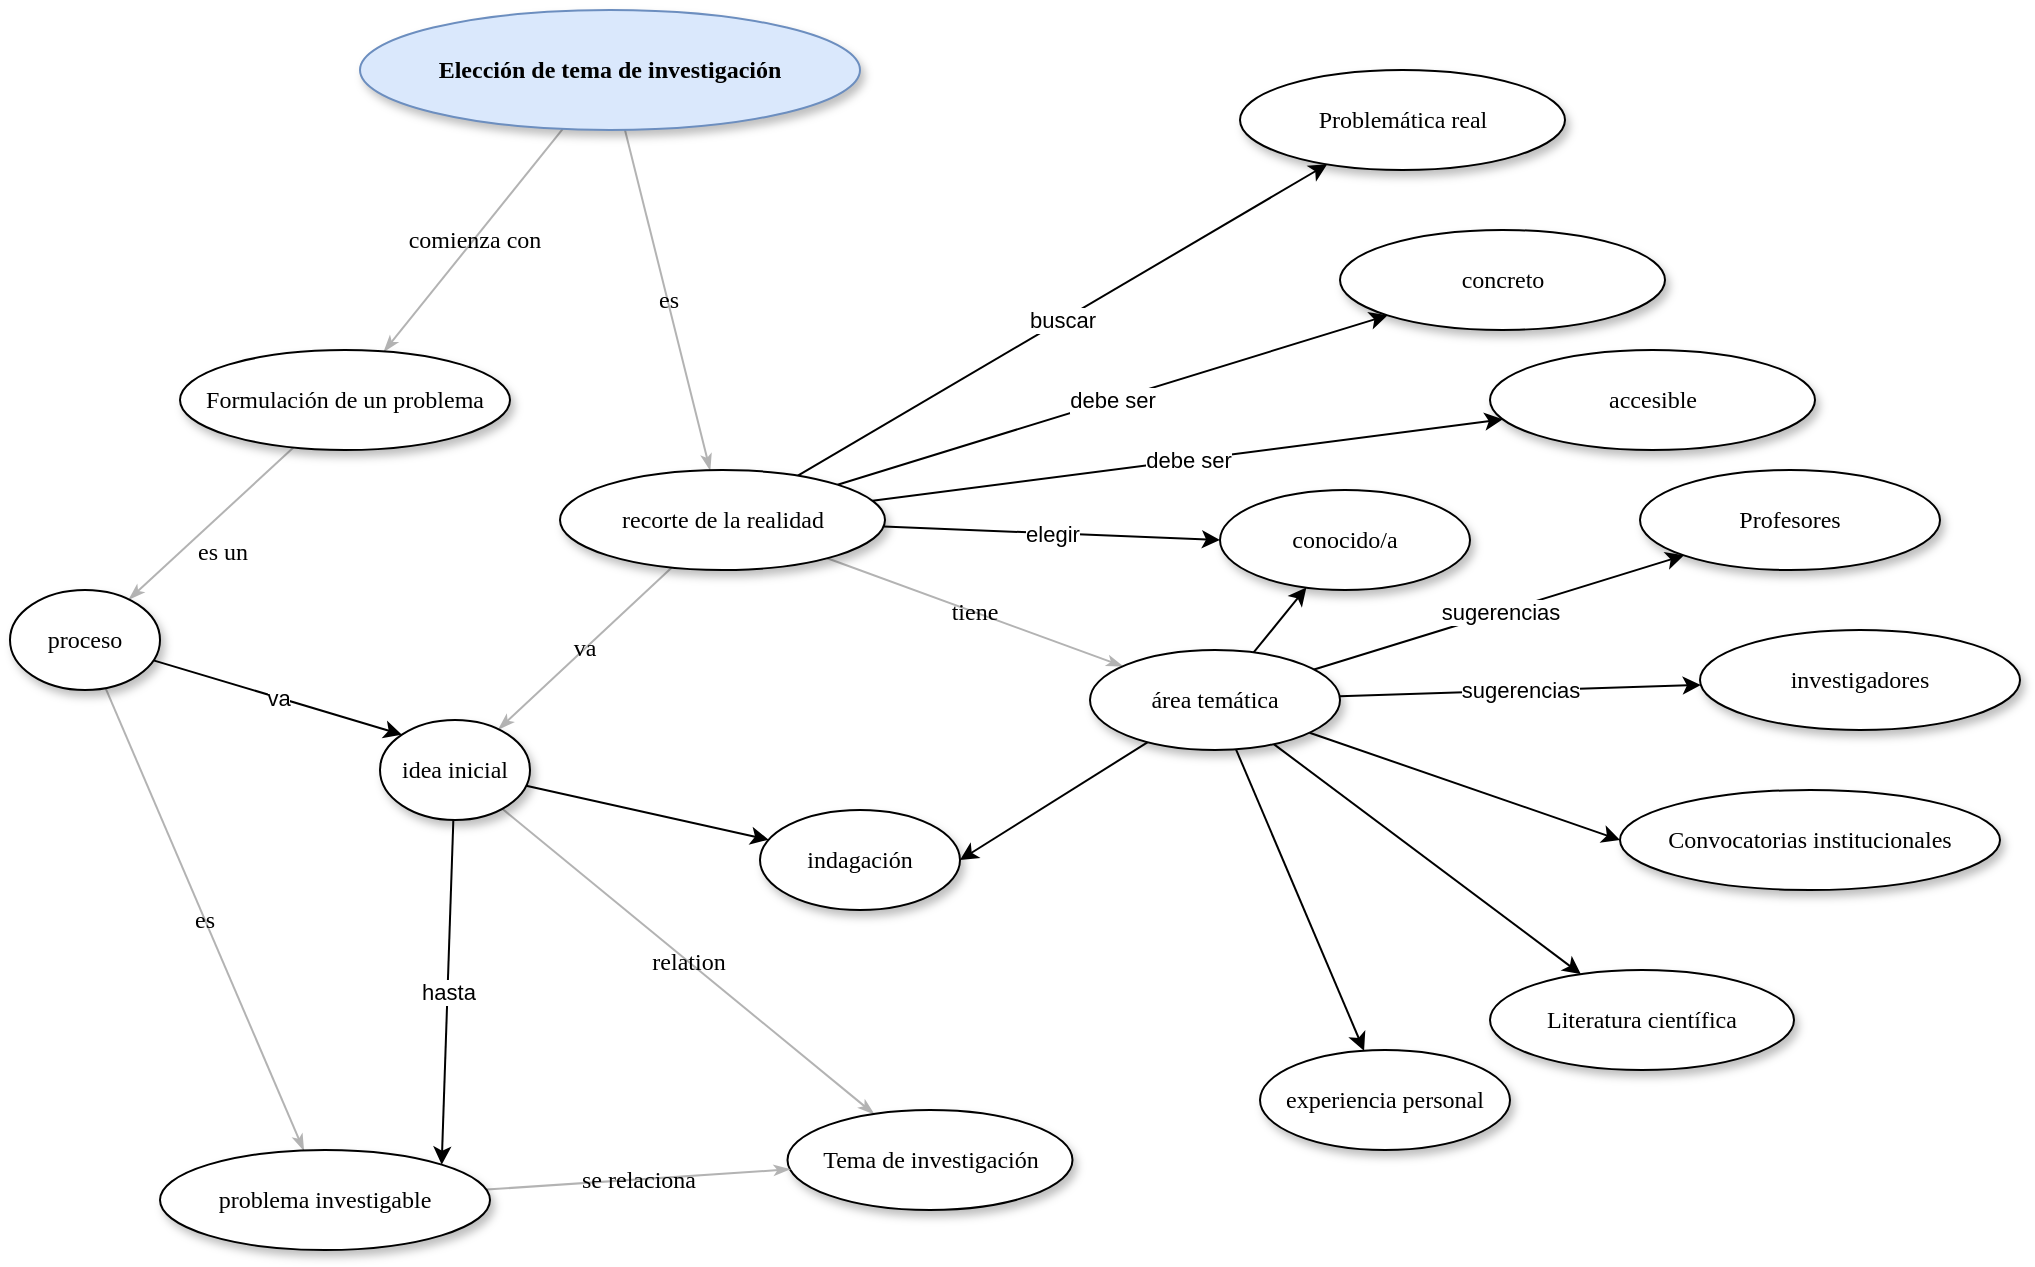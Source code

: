 <mxfile version="20.7.4" type="github">
  <diagram name="Page-1" id="42789a77-a242-8287-6e28-9cd8cfd52e62">
    <mxGraphModel dx="2074" dy="769" grid="1" gridSize="10" guides="1" tooltips="1" connect="1" arrows="1" fold="1" page="1" pageScale="1" pageWidth="1100" pageHeight="850" background="none" math="0" shadow="0">
      <root>
        <mxCell id="0" />
        <mxCell id="1" parent="0" />
        <mxCell id="1ea317790d2ca983-12" value="es" style="edgeStyle=none;rounded=1;html=1;labelBackgroundColor=none;startArrow=none;startFill=0;startSize=5;endArrow=classicThin;endFill=1;endSize=5;jettySize=auto;orthogonalLoop=1;strokeColor=#B3B3B3;strokeWidth=1;fontFamily=Verdana;fontSize=12" parent="1" source="1ea317790d2ca983-1" target="1ea317790d2ca983-2" edge="1">
          <mxGeometry relative="1" as="geometry" />
        </mxCell>
        <mxCell id="1ea317790d2ca983-13" value="comienza con" style="edgeStyle=none;rounded=1;html=1;labelBackgroundColor=none;startArrow=none;startFill=0;startSize=5;endArrow=classicThin;endFill=1;endSize=5;jettySize=auto;orthogonalLoop=1;strokeColor=#B3B3B3;strokeWidth=1;fontFamily=Verdana;fontSize=12" parent="1" source="1ea317790d2ca983-1" target="1ea317790d2ca983-9" edge="1">
          <mxGeometry relative="1" as="geometry" />
        </mxCell>
        <mxCell id="1ea317790d2ca983-1" value="&lt;b&gt;Elección de tema de investigación&lt;/b&gt;" style="ellipse;whiteSpace=wrap;html=1;rounded=0;shadow=1;comic=0;labelBackgroundColor=none;strokeWidth=1;fontFamily=Verdana;fontSize=12;align=center;fillColor=#dae8fc;strokeColor=#6c8ebf;" parent="1" vertex="1">
          <mxGeometry x="210" y="20" width="250" height="60" as="geometry" />
        </mxCell>
        <mxCell id="1ea317790d2ca983-21" value="va" style="edgeStyle=none;rounded=1;html=1;labelBackgroundColor=none;startArrow=none;startFill=0;startSize=5;endArrow=classicThin;endFill=1;endSize=5;jettySize=auto;orthogonalLoop=1;strokeColor=#B3B3B3;strokeWidth=1;fontFamily=Verdana;fontSize=12" parent="1" source="1ea317790d2ca983-2" target="1ea317790d2ca983-7" edge="1">
          <mxGeometry relative="1" as="geometry" />
        </mxCell>
        <mxCell id="1ea317790d2ca983-22" value="tiene" style="edgeStyle=none;rounded=1;html=1;labelBackgroundColor=none;startArrow=none;startFill=0;startSize=5;endArrow=classicThin;endFill=1;endSize=5;jettySize=auto;orthogonalLoop=1;strokeColor=#B3B3B3;strokeWidth=1;fontFamily=Verdana;fontSize=12" parent="1" source="1ea317790d2ca983-2" target="1ea317790d2ca983-6" edge="1">
          <mxGeometry relative="1" as="geometry" />
        </mxCell>
        <mxCell id="Jq8cCphYo6e3rrBQzRqw-15" value="buscar" style="edgeStyle=none;rounded=0;orthogonalLoop=1;jettySize=auto;html=1;" edge="1" parent="1" source="1ea317790d2ca983-2" target="Jq8cCphYo6e3rrBQzRqw-14">
          <mxGeometry relative="1" as="geometry" />
        </mxCell>
        <mxCell id="Jq8cCphYo6e3rrBQzRqw-18" value="elegir" style="edgeStyle=none;rounded=0;orthogonalLoop=1;jettySize=auto;html=1;entryX=0;entryY=0.5;entryDx=0;entryDy=0;" edge="1" parent="1" source="1ea317790d2ca983-2" target="Jq8cCphYo6e3rrBQzRqw-16">
          <mxGeometry relative="1" as="geometry" />
        </mxCell>
        <mxCell id="Jq8cCphYo6e3rrBQzRqw-20" value="debe ser" style="edgeStyle=none;rounded=0;orthogonalLoop=1;jettySize=auto;html=1;" edge="1" parent="1" source="1ea317790d2ca983-2" target="Jq8cCphYo6e3rrBQzRqw-19">
          <mxGeometry relative="1" as="geometry" />
        </mxCell>
        <mxCell id="Jq8cCphYo6e3rrBQzRqw-22" value="debe ser" style="edgeStyle=none;rounded=0;orthogonalLoop=1;jettySize=auto;html=1;" edge="1" parent="1" source="1ea317790d2ca983-2" target="Jq8cCphYo6e3rrBQzRqw-21">
          <mxGeometry relative="1" as="geometry" />
        </mxCell>
        <mxCell id="1ea317790d2ca983-2" value="&lt;span&gt;recorte de la realidad&lt;/span&gt;" style="ellipse;whiteSpace=wrap;html=1;rounded=0;shadow=1;comic=0;labelBackgroundColor=none;strokeWidth=1;fontFamily=Verdana;fontSize=12;align=center;" parent="1" vertex="1">
          <mxGeometry x="310" y="250" width="162.5" height="50" as="geometry" />
        </mxCell>
        <mxCell id="1ea317790d2ca983-3" value="&lt;span&gt;Profesores&lt;/span&gt;" style="ellipse;whiteSpace=wrap;html=1;rounded=0;shadow=1;comic=0;labelBackgroundColor=none;strokeWidth=1;fontFamily=Verdana;fontSize=12;align=center;" parent="1" vertex="1">
          <mxGeometry x="850" y="250" width="150" height="50" as="geometry" />
        </mxCell>
        <mxCell id="1ea317790d2ca983-4" value="&lt;span&gt;investigadores&lt;/span&gt;" style="ellipse;whiteSpace=wrap;html=1;rounded=0;shadow=1;comic=0;labelBackgroundColor=none;strokeWidth=1;fontFamily=Verdana;fontSize=12;align=center;" parent="1" vertex="1">
          <mxGeometry x="880" y="330" width="160" height="50" as="geometry" />
        </mxCell>
        <mxCell id="1ea317790d2ca983-5" value="&lt;span&gt;Convocatorias institucionales&lt;/span&gt;" style="ellipse;whiteSpace=wrap;html=1;rounded=0;shadow=1;comic=0;labelBackgroundColor=none;strokeWidth=1;fontFamily=Verdana;fontSize=12;align=center;" parent="1" vertex="1">
          <mxGeometry x="840" y="410" width="190" height="50" as="geometry" />
        </mxCell>
        <mxCell id="Jq8cCphYo6e3rrBQzRqw-5" style="edgeStyle=none;rounded=0;orthogonalLoop=1;jettySize=auto;html=1;entryX=1;entryY=0.5;entryDx=0;entryDy=0;" edge="1" parent="1" source="1ea317790d2ca983-6" target="Jq8cCphYo6e3rrBQzRqw-3">
          <mxGeometry relative="1" as="geometry" />
        </mxCell>
        <mxCell id="Jq8cCphYo6e3rrBQzRqw-6" value="sugerencias" style="edgeStyle=none;rounded=0;orthogonalLoop=1;jettySize=auto;html=1;entryX=0;entryY=1;entryDx=0;entryDy=0;" edge="1" parent="1" source="1ea317790d2ca983-6" target="1ea317790d2ca983-3">
          <mxGeometry relative="1" as="geometry" />
        </mxCell>
        <mxCell id="Jq8cCphYo6e3rrBQzRqw-7" value="sugerencias" style="edgeStyle=none;rounded=0;orthogonalLoop=1;jettySize=auto;html=1;" edge="1" parent="1" source="1ea317790d2ca983-6" target="1ea317790d2ca983-4">
          <mxGeometry relative="1" as="geometry" />
        </mxCell>
        <mxCell id="Jq8cCphYo6e3rrBQzRqw-9" style="edgeStyle=none;rounded=0;orthogonalLoop=1;jettySize=auto;html=1;entryX=0;entryY=0.5;entryDx=0;entryDy=0;" edge="1" parent="1" source="1ea317790d2ca983-6" target="1ea317790d2ca983-5">
          <mxGeometry relative="1" as="geometry" />
        </mxCell>
        <mxCell id="Jq8cCphYo6e3rrBQzRqw-11" style="edgeStyle=none;rounded=0;orthogonalLoop=1;jettySize=auto;html=1;" edge="1" parent="1" source="1ea317790d2ca983-6" target="Jq8cCphYo6e3rrBQzRqw-10">
          <mxGeometry relative="1" as="geometry" />
        </mxCell>
        <mxCell id="Jq8cCphYo6e3rrBQzRqw-13" style="edgeStyle=none;rounded=0;orthogonalLoop=1;jettySize=auto;html=1;" edge="1" parent="1" source="1ea317790d2ca983-6" target="Jq8cCphYo6e3rrBQzRqw-12">
          <mxGeometry relative="1" as="geometry" />
        </mxCell>
        <mxCell id="Jq8cCphYo6e3rrBQzRqw-17" style="edgeStyle=none;rounded=0;orthogonalLoop=1;jettySize=auto;html=1;" edge="1" parent="1" source="1ea317790d2ca983-6" target="Jq8cCphYo6e3rrBQzRqw-16">
          <mxGeometry relative="1" as="geometry" />
        </mxCell>
        <mxCell id="1ea317790d2ca983-6" value="área temática" style="ellipse;whiteSpace=wrap;html=1;rounded=0;shadow=1;comic=0;labelBackgroundColor=none;strokeWidth=1;fontFamily=Verdana;fontSize=12;align=center;" parent="1" vertex="1">
          <mxGeometry x="575" y="340" width="125" height="50" as="geometry" />
        </mxCell>
        <mxCell id="1ea317790d2ca983-24" value="relation" style="edgeStyle=none;rounded=1;html=1;labelBackgroundColor=none;startArrow=none;startFill=0;startSize=5;endArrow=classicThin;endFill=1;endSize=5;jettySize=auto;orthogonalLoop=1;strokeColor=#B3B3B3;strokeWidth=1;fontFamily=Verdana;fontSize=12" parent="1" source="1ea317790d2ca983-7" target="1ea317790d2ca983-8" edge="1">
          <mxGeometry relative="1" as="geometry" />
        </mxCell>
        <mxCell id="Jq8cCphYo6e3rrBQzRqw-2" value="hasta" style="edgeStyle=none;rounded=0;orthogonalLoop=1;jettySize=auto;html=1;entryX=1;entryY=0;entryDx=0;entryDy=0;" edge="1" parent="1" source="1ea317790d2ca983-7" target="1ea317790d2ca983-11">
          <mxGeometry relative="1" as="geometry" />
        </mxCell>
        <mxCell id="Jq8cCphYo6e3rrBQzRqw-4" value="" style="edgeStyle=none;rounded=0;orthogonalLoop=1;jettySize=auto;html=1;" edge="1" parent="1" source="1ea317790d2ca983-7" target="Jq8cCphYo6e3rrBQzRqw-3">
          <mxGeometry relative="1" as="geometry" />
        </mxCell>
        <mxCell id="1ea317790d2ca983-7" value="&lt;span&gt;idea inicial&lt;/span&gt;" style="ellipse;whiteSpace=wrap;html=1;rounded=0;shadow=1;comic=0;labelBackgroundColor=none;strokeWidth=1;fontFamily=Verdana;fontSize=12;align=center;" parent="1" vertex="1">
          <mxGeometry x="220" y="375" width="75" height="50" as="geometry" />
        </mxCell>
        <mxCell id="1ea317790d2ca983-8" value="Tema de investigación" style="ellipse;whiteSpace=wrap;html=1;rounded=0;shadow=1;comic=0;labelBackgroundColor=none;strokeWidth=1;fontFamily=Verdana;fontSize=12;align=center;" parent="1" vertex="1">
          <mxGeometry x="423.75" y="570" width="142.5" height="50" as="geometry" />
        </mxCell>
        <mxCell id="1ea317790d2ca983-19" value="es un" style="edgeStyle=none;rounded=1;html=1;labelBackgroundColor=none;startArrow=none;startFill=0;startSize=5;endArrow=classicThin;endFill=1;endSize=5;jettySize=auto;orthogonalLoop=1;strokeColor=#B3B3B3;strokeWidth=1;fontFamily=Verdana;fontSize=12" parent="1" source="1ea317790d2ca983-9" target="1ea317790d2ca983-10" edge="1">
          <mxGeometry x="0.109" y="14" relative="1" as="geometry">
            <mxPoint as="offset" />
          </mxGeometry>
        </mxCell>
        <mxCell id="1ea317790d2ca983-9" value="Formulación de un problema" style="ellipse;whiteSpace=wrap;html=1;rounded=0;shadow=1;comic=0;labelBackgroundColor=none;strokeWidth=1;fontFamily=Verdana;fontSize=12;align=center;" parent="1" vertex="1">
          <mxGeometry x="120" y="190" width="165" height="50" as="geometry" />
        </mxCell>
        <mxCell id="1ea317790d2ca983-20" value="es" style="edgeStyle=none;rounded=1;html=1;labelBackgroundColor=none;startArrow=none;startFill=0;startSize=5;endArrow=classicThin;endFill=1;endSize=5;jettySize=auto;orthogonalLoop=1;strokeColor=#B3B3B3;strokeWidth=1;fontFamily=Verdana;fontSize=12" parent="1" source="1ea317790d2ca983-10" target="1ea317790d2ca983-11" edge="1">
          <mxGeometry relative="1" as="geometry" />
        </mxCell>
        <mxCell id="Jq8cCphYo6e3rrBQzRqw-1" value="va" style="rounded=0;orthogonalLoop=1;jettySize=auto;html=1;entryX=0;entryY=0;entryDx=0;entryDy=0;" edge="1" parent="1" source="1ea317790d2ca983-10" target="1ea317790d2ca983-7">
          <mxGeometry relative="1" as="geometry" />
        </mxCell>
        <mxCell id="1ea317790d2ca983-10" value="&lt;span&gt;proceso&lt;/span&gt;" style="ellipse;whiteSpace=wrap;html=1;rounded=0;shadow=1;comic=0;labelBackgroundColor=none;strokeWidth=1;fontFamily=Verdana;fontSize=12;align=center;" parent="1" vertex="1">
          <mxGeometry x="35" y="310" width="75" height="50" as="geometry" />
        </mxCell>
        <mxCell id="1ea317790d2ca983-18" value="se relaciona" style="edgeStyle=none;rounded=1;html=1;labelBackgroundColor=none;startArrow=none;startFill=0;startSize=5;endArrow=classicThin;endFill=1;endSize=5;jettySize=auto;orthogonalLoop=1;strokeColor=#B3B3B3;strokeWidth=1;fontFamily=Verdana;fontSize=12" parent="1" source="1ea317790d2ca983-11" target="1ea317790d2ca983-8" edge="1">
          <mxGeometry relative="1" as="geometry" />
        </mxCell>
        <mxCell id="1ea317790d2ca983-11" value="&lt;span&gt;problema investigable&lt;/span&gt;" style="ellipse;whiteSpace=wrap;html=1;rounded=0;shadow=1;comic=0;labelBackgroundColor=none;strokeWidth=1;fontFamily=Verdana;fontSize=12;align=center;" parent="1" vertex="1">
          <mxGeometry x="110" y="590" width="165" height="50" as="geometry" />
        </mxCell>
        <mxCell id="Jq8cCphYo6e3rrBQzRqw-3" value="&lt;span&gt;indagación&lt;/span&gt;" style="ellipse;whiteSpace=wrap;html=1;rounded=0;shadow=1;comic=0;labelBackgroundColor=none;strokeWidth=1;fontFamily=Verdana;fontSize=12;align=center;" vertex="1" parent="1">
          <mxGeometry x="410" y="420" width="100" height="50" as="geometry" />
        </mxCell>
        <mxCell id="Jq8cCphYo6e3rrBQzRqw-10" value="Literatura científica" style="ellipse;whiteSpace=wrap;html=1;rounded=0;shadow=1;comic=0;labelBackgroundColor=none;strokeWidth=1;fontFamily=Verdana;fontSize=12;align=center;" vertex="1" parent="1">
          <mxGeometry x="775" y="500" width="152" height="50" as="geometry" />
        </mxCell>
        <mxCell id="Jq8cCphYo6e3rrBQzRqw-12" value="experiencia personal" style="ellipse;whiteSpace=wrap;html=1;rounded=0;shadow=1;comic=0;labelBackgroundColor=none;strokeWidth=1;fontFamily=Verdana;fontSize=12;align=center;" vertex="1" parent="1">
          <mxGeometry x="660" y="540" width="125" height="50" as="geometry" />
        </mxCell>
        <mxCell id="Jq8cCphYo6e3rrBQzRqw-14" value="&lt;span&gt;Problemática real&lt;/span&gt;" style="ellipse;whiteSpace=wrap;html=1;rounded=0;shadow=1;comic=0;labelBackgroundColor=none;strokeWidth=1;fontFamily=Verdana;fontSize=12;align=center;" vertex="1" parent="1">
          <mxGeometry x="650" y="50" width="162.5" height="50" as="geometry" />
        </mxCell>
        <mxCell id="Jq8cCphYo6e3rrBQzRqw-16" value="conocido/a" style="ellipse;whiteSpace=wrap;html=1;rounded=0;shadow=1;comic=0;labelBackgroundColor=none;strokeWidth=1;fontFamily=Verdana;fontSize=12;align=center;" vertex="1" parent="1">
          <mxGeometry x="640" y="260" width="125" height="50" as="geometry" />
        </mxCell>
        <mxCell id="Jq8cCphYo6e3rrBQzRqw-19" value="concreto" style="ellipse;whiteSpace=wrap;html=1;rounded=0;shadow=1;comic=0;labelBackgroundColor=none;strokeWidth=1;fontFamily=Verdana;fontSize=12;align=center;" vertex="1" parent="1">
          <mxGeometry x="700" y="130" width="162.5" height="50" as="geometry" />
        </mxCell>
        <mxCell id="Jq8cCphYo6e3rrBQzRqw-21" value="&lt;span&gt;accesible&lt;/span&gt;" style="ellipse;whiteSpace=wrap;html=1;rounded=0;shadow=1;comic=0;labelBackgroundColor=none;strokeWidth=1;fontFamily=Verdana;fontSize=12;align=center;" vertex="1" parent="1">
          <mxGeometry x="775" y="190" width="162.5" height="50" as="geometry" />
        </mxCell>
      </root>
    </mxGraphModel>
  </diagram>
</mxfile>
